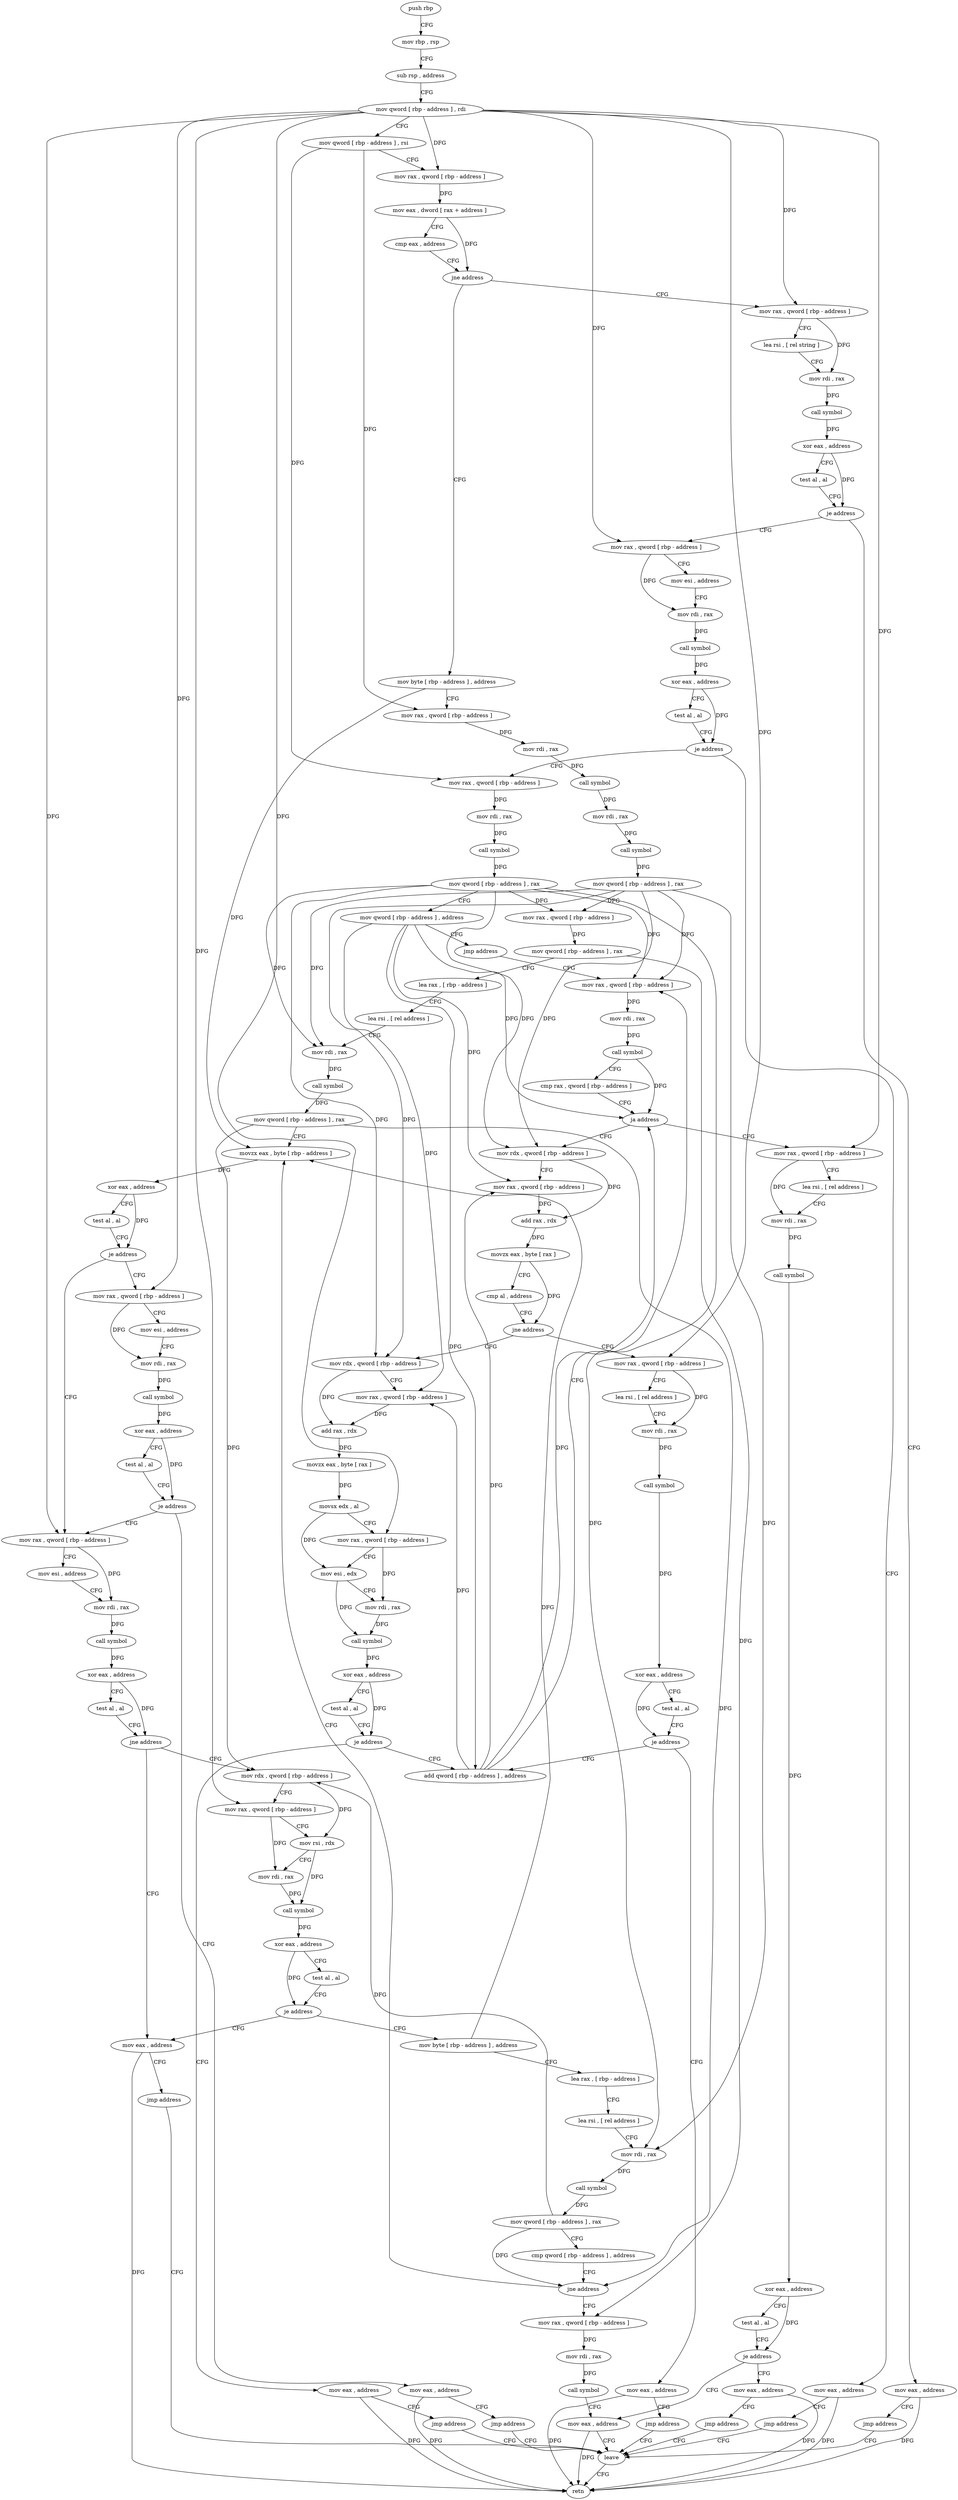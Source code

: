 digraph "func" {
"121301" [label = "push rbp" ]
"121302" [label = "mov rbp , rsp" ]
"121305" [label = "sub rsp , address" ]
"121309" [label = "mov qword [ rbp - address ] , rdi" ]
"121313" [label = "mov qword [ rbp - address ] , rsi" ]
"121317" [label = "mov rax , qword [ rbp - address ]" ]
"121321" [label = "mov eax , dword [ rax + address ]" ]
"121324" [label = "cmp eax , address" ]
"121327" [label = "jne address" ]
"121594" [label = "mov byte [ rbp - address ] , address" ]
"121333" [label = "mov rax , qword [ rbp - address ]" ]
"121598" [label = "mov rax , qword [ rbp - address ]" ]
"121602" [label = "mov rdi , rax" ]
"121605" [label = "call symbol" ]
"121610" [label = "mov rdi , rax" ]
"121613" [label = "call symbol" ]
"121618" [label = "mov qword [ rbp - address ] , rax" ]
"121622" [label = "mov rax , qword [ rbp - address ]" ]
"121626" [label = "mov qword [ rbp - address ] , rax" ]
"121630" [label = "lea rax , [ rbp - address ]" ]
"121634" [label = "lea rsi , [ rel address ]" ]
"121641" [label = "mov rdi , rax" ]
"121644" [label = "call symbol" ]
"121649" [label = "mov qword [ rbp - address ] , rax" ]
"121653" [label = "movzx eax , byte [ rbp - address ]" ]
"121337" [label = "lea rsi , [ rel string ]" ]
"121344" [label = "mov rdi , rax" ]
"121347" [label = "call symbol" ]
"121352" [label = "xor eax , address" ]
"121355" [label = "test al , al" ]
"121357" [label = "je address" ]
"121369" [label = "mov rax , qword [ rbp - address ]" ]
"121359" [label = "mov eax , address" ]
"121695" [label = "mov rax , qword [ rbp - address ]" ]
"121699" [label = "mov esi , address" ]
"121704" [label = "mov rdi , rax" ]
"121707" [label = "call symbol" ]
"121712" [label = "xor eax , address" ]
"121715" [label = "test al , al" ]
"121717" [label = "jne address" ]
"121745" [label = "mov eax , address" ]
"121719" [label = "mov rdx , qword [ rbp - address ]" ]
"121664" [label = "mov rax , qword [ rbp - address ]" ]
"121668" [label = "mov esi , address" ]
"121673" [label = "mov rdi , rax" ]
"121676" [label = "call symbol" ]
"121681" [label = "xor eax , address" ]
"121684" [label = "test al , al" ]
"121686" [label = "je address" ]
"121688" [label = "mov eax , address" ]
"121373" [label = "mov esi , address" ]
"121378" [label = "mov rdi , rax" ]
"121381" [label = "call symbol" ]
"121386" [label = "xor eax , address" ]
"121389" [label = "test al , al" ]
"121391" [label = "je address" ]
"121403" [label = "mov rax , qword [ rbp - address ]" ]
"121393" [label = "mov eax , address" ]
"121364" [label = "jmp address" ]
"121807" [label = "leave" ]
"121750" [label = "jmp address" ]
"121723" [label = "mov rax , qword [ rbp - address ]" ]
"121727" [label = "mov rsi , rdx" ]
"121730" [label = "mov rdi , rax" ]
"121733" [label = "call symbol" ]
"121738" [label = "xor eax , address" ]
"121741" [label = "test al , al" ]
"121743" [label = "je address" ]
"121752" [label = "mov byte [ rbp - address ] , address" ]
"121693" [label = "jmp address" ]
"121407" [label = "mov rdi , rax" ]
"121410" [label = "call symbol" ]
"121415" [label = "mov qword [ rbp - address ] , rax" ]
"121419" [label = "mov qword [ rbp - address ] , address" ]
"121427" [label = "jmp address" ]
"121536" [label = "mov rax , qword [ rbp - address ]" ]
"121398" [label = "jmp address" ]
"121808" [label = "retn" ]
"121756" [label = "lea rax , [ rbp - address ]" ]
"121760" [label = "lea rsi , [ rel address ]" ]
"121767" [label = "mov rdi , rax" ]
"121770" [label = "call symbol" ]
"121775" [label = "mov qword [ rbp - address ] , rax" ]
"121779" [label = "cmp qword [ rbp - address ] , address" ]
"121784" [label = "jne address" ]
"121790" [label = "mov rax , qword [ rbp - address ]" ]
"121540" [label = "mov rdi , rax" ]
"121543" [label = "call symbol" ]
"121548" [label = "cmp rax , qword [ rbp - address ]" ]
"121552" [label = "ja address" ]
"121429" [label = "mov rdx , qword [ rbp - address ]" ]
"121554" [label = "mov rax , qword [ rbp - address ]" ]
"121657" [label = "xor eax , address" ]
"121660" [label = "test al , al" ]
"121662" [label = "je address" ]
"121794" [label = "mov rdi , rax" ]
"121797" [label = "call symbol" ]
"121802" [label = "mov eax , address" ]
"121433" [label = "mov rax , qword [ rbp - address ]" ]
"121437" [label = "add rax , rdx" ]
"121440" [label = "movzx eax , byte [ rax ]" ]
"121443" [label = "cmp al , address" ]
"121445" [label = "jne address" ]
"121483" [label = "mov rdx , qword [ rbp - address ]" ]
"121447" [label = "mov rax , qword [ rbp - address ]" ]
"121558" [label = "lea rsi , [ rel address ]" ]
"121565" [label = "mov rdi , rax" ]
"121568" [label = "call symbol" ]
"121573" [label = "xor eax , address" ]
"121576" [label = "test al , al" ]
"121578" [label = "je address" ]
"121584" [label = "mov eax , address" ]
"121487" [label = "mov rax , qword [ rbp - address ]" ]
"121491" [label = "add rax , rdx" ]
"121494" [label = "movzx eax , byte [ rax ]" ]
"121497" [label = "movsx edx , al" ]
"121500" [label = "mov rax , qword [ rbp - address ]" ]
"121504" [label = "mov esi , edx" ]
"121506" [label = "mov rdi , rax" ]
"121509" [label = "call symbol" ]
"121514" [label = "xor eax , address" ]
"121517" [label = "test al , al" ]
"121519" [label = "je address" ]
"121531" [label = "add qword [ rbp - address ] , address" ]
"121521" [label = "mov eax , address" ]
"121451" [label = "lea rsi , [ rel address ]" ]
"121458" [label = "mov rdi , rax" ]
"121461" [label = "call symbol" ]
"121466" [label = "xor eax , address" ]
"121469" [label = "test al , al" ]
"121471" [label = "je address" ]
"121473" [label = "mov eax , address" ]
"121589" [label = "jmp address" ]
"121526" [label = "jmp address" ]
"121478" [label = "jmp address" ]
"121301" -> "121302" [ label = "CFG" ]
"121302" -> "121305" [ label = "CFG" ]
"121305" -> "121309" [ label = "CFG" ]
"121309" -> "121313" [ label = "CFG" ]
"121309" -> "121317" [ label = "DFG" ]
"121309" -> "121333" [ label = "DFG" ]
"121309" -> "121369" [ label = "DFG" ]
"121309" -> "121695" [ label = "DFG" ]
"121309" -> "121664" [ label = "DFG" ]
"121309" -> "121723" [ label = "DFG" ]
"121309" -> "121554" [ label = "DFG" ]
"121309" -> "121500" [ label = "DFG" ]
"121309" -> "121447" [ label = "DFG" ]
"121313" -> "121317" [ label = "CFG" ]
"121313" -> "121598" [ label = "DFG" ]
"121313" -> "121403" [ label = "DFG" ]
"121317" -> "121321" [ label = "DFG" ]
"121321" -> "121324" [ label = "CFG" ]
"121321" -> "121327" [ label = "DFG" ]
"121324" -> "121327" [ label = "CFG" ]
"121327" -> "121594" [ label = "CFG" ]
"121327" -> "121333" [ label = "CFG" ]
"121594" -> "121598" [ label = "CFG" ]
"121594" -> "121653" [ label = "DFG" ]
"121333" -> "121337" [ label = "CFG" ]
"121333" -> "121344" [ label = "DFG" ]
"121598" -> "121602" [ label = "DFG" ]
"121602" -> "121605" [ label = "DFG" ]
"121605" -> "121610" [ label = "DFG" ]
"121610" -> "121613" [ label = "DFG" ]
"121613" -> "121618" [ label = "DFG" ]
"121618" -> "121622" [ label = "DFG" ]
"121618" -> "121536" [ label = "DFG" ]
"121618" -> "121429" [ label = "DFG" ]
"121618" -> "121483" [ label = "DFG" ]
"121618" -> "121641" [ label = "DFG" ]
"121618" -> "121767" [ label = "DFG" ]
"121622" -> "121626" [ label = "DFG" ]
"121626" -> "121630" [ label = "CFG" ]
"121626" -> "121790" [ label = "DFG" ]
"121630" -> "121634" [ label = "CFG" ]
"121634" -> "121641" [ label = "CFG" ]
"121641" -> "121644" [ label = "DFG" ]
"121644" -> "121649" [ label = "DFG" ]
"121649" -> "121653" [ label = "CFG" ]
"121649" -> "121719" [ label = "DFG" ]
"121649" -> "121784" [ label = "DFG" ]
"121653" -> "121657" [ label = "DFG" ]
"121337" -> "121344" [ label = "CFG" ]
"121344" -> "121347" [ label = "DFG" ]
"121347" -> "121352" [ label = "DFG" ]
"121352" -> "121355" [ label = "CFG" ]
"121352" -> "121357" [ label = "DFG" ]
"121355" -> "121357" [ label = "CFG" ]
"121357" -> "121369" [ label = "CFG" ]
"121357" -> "121359" [ label = "CFG" ]
"121369" -> "121373" [ label = "CFG" ]
"121369" -> "121378" [ label = "DFG" ]
"121359" -> "121364" [ label = "CFG" ]
"121359" -> "121808" [ label = "DFG" ]
"121695" -> "121699" [ label = "CFG" ]
"121695" -> "121704" [ label = "DFG" ]
"121699" -> "121704" [ label = "CFG" ]
"121704" -> "121707" [ label = "DFG" ]
"121707" -> "121712" [ label = "DFG" ]
"121712" -> "121715" [ label = "CFG" ]
"121712" -> "121717" [ label = "DFG" ]
"121715" -> "121717" [ label = "CFG" ]
"121717" -> "121745" [ label = "CFG" ]
"121717" -> "121719" [ label = "CFG" ]
"121745" -> "121750" [ label = "CFG" ]
"121745" -> "121808" [ label = "DFG" ]
"121719" -> "121723" [ label = "CFG" ]
"121719" -> "121727" [ label = "DFG" ]
"121664" -> "121668" [ label = "CFG" ]
"121664" -> "121673" [ label = "DFG" ]
"121668" -> "121673" [ label = "CFG" ]
"121673" -> "121676" [ label = "DFG" ]
"121676" -> "121681" [ label = "DFG" ]
"121681" -> "121684" [ label = "CFG" ]
"121681" -> "121686" [ label = "DFG" ]
"121684" -> "121686" [ label = "CFG" ]
"121686" -> "121695" [ label = "CFG" ]
"121686" -> "121688" [ label = "CFG" ]
"121688" -> "121693" [ label = "CFG" ]
"121688" -> "121808" [ label = "DFG" ]
"121373" -> "121378" [ label = "CFG" ]
"121378" -> "121381" [ label = "DFG" ]
"121381" -> "121386" [ label = "DFG" ]
"121386" -> "121389" [ label = "CFG" ]
"121386" -> "121391" [ label = "DFG" ]
"121389" -> "121391" [ label = "CFG" ]
"121391" -> "121403" [ label = "CFG" ]
"121391" -> "121393" [ label = "CFG" ]
"121403" -> "121407" [ label = "DFG" ]
"121393" -> "121398" [ label = "CFG" ]
"121393" -> "121808" [ label = "DFG" ]
"121364" -> "121807" [ label = "CFG" ]
"121807" -> "121808" [ label = "CFG" ]
"121750" -> "121807" [ label = "CFG" ]
"121723" -> "121727" [ label = "CFG" ]
"121723" -> "121730" [ label = "DFG" ]
"121727" -> "121730" [ label = "CFG" ]
"121727" -> "121733" [ label = "DFG" ]
"121730" -> "121733" [ label = "DFG" ]
"121733" -> "121738" [ label = "DFG" ]
"121738" -> "121741" [ label = "CFG" ]
"121738" -> "121743" [ label = "DFG" ]
"121741" -> "121743" [ label = "CFG" ]
"121743" -> "121752" [ label = "CFG" ]
"121743" -> "121745" [ label = "CFG" ]
"121752" -> "121756" [ label = "CFG" ]
"121752" -> "121653" [ label = "DFG" ]
"121693" -> "121807" [ label = "CFG" ]
"121407" -> "121410" [ label = "DFG" ]
"121410" -> "121415" [ label = "DFG" ]
"121415" -> "121419" [ label = "CFG" ]
"121415" -> "121622" [ label = "DFG" ]
"121415" -> "121641" [ label = "DFG" ]
"121415" -> "121536" [ label = "DFG" ]
"121415" -> "121429" [ label = "DFG" ]
"121415" -> "121483" [ label = "DFG" ]
"121415" -> "121767" [ label = "DFG" ]
"121419" -> "121427" [ label = "CFG" ]
"121419" -> "121552" [ label = "DFG" ]
"121419" -> "121433" [ label = "DFG" ]
"121419" -> "121487" [ label = "DFG" ]
"121419" -> "121531" [ label = "DFG" ]
"121427" -> "121536" [ label = "CFG" ]
"121536" -> "121540" [ label = "DFG" ]
"121398" -> "121807" [ label = "CFG" ]
"121756" -> "121760" [ label = "CFG" ]
"121760" -> "121767" [ label = "CFG" ]
"121767" -> "121770" [ label = "DFG" ]
"121770" -> "121775" [ label = "DFG" ]
"121775" -> "121779" [ label = "CFG" ]
"121775" -> "121719" [ label = "DFG" ]
"121775" -> "121784" [ label = "DFG" ]
"121779" -> "121784" [ label = "CFG" ]
"121784" -> "121653" [ label = "CFG" ]
"121784" -> "121790" [ label = "CFG" ]
"121790" -> "121794" [ label = "DFG" ]
"121540" -> "121543" [ label = "DFG" ]
"121543" -> "121548" [ label = "CFG" ]
"121543" -> "121552" [ label = "DFG" ]
"121548" -> "121552" [ label = "CFG" ]
"121552" -> "121429" [ label = "CFG" ]
"121552" -> "121554" [ label = "CFG" ]
"121429" -> "121433" [ label = "CFG" ]
"121429" -> "121437" [ label = "DFG" ]
"121554" -> "121558" [ label = "CFG" ]
"121554" -> "121565" [ label = "DFG" ]
"121657" -> "121660" [ label = "CFG" ]
"121657" -> "121662" [ label = "DFG" ]
"121660" -> "121662" [ label = "CFG" ]
"121662" -> "121695" [ label = "CFG" ]
"121662" -> "121664" [ label = "CFG" ]
"121794" -> "121797" [ label = "DFG" ]
"121797" -> "121802" [ label = "CFG" ]
"121802" -> "121807" [ label = "CFG" ]
"121802" -> "121808" [ label = "DFG" ]
"121433" -> "121437" [ label = "DFG" ]
"121437" -> "121440" [ label = "DFG" ]
"121440" -> "121443" [ label = "CFG" ]
"121440" -> "121445" [ label = "DFG" ]
"121443" -> "121445" [ label = "CFG" ]
"121445" -> "121483" [ label = "CFG" ]
"121445" -> "121447" [ label = "CFG" ]
"121483" -> "121487" [ label = "CFG" ]
"121483" -> "121491" [ label = "DFG" ]
"121447" -> "121451" [ label = "CFG" ]
"121447" -> "121458" [ label = "DFG" ]
"121558" -> "121565" [ label = "CFG" ]
"121565" -> "121568" [ label = "DFG" ]
"121568" -> "121573" [ label = "DFG" ]
"121573" -> "121576" [ label = "CFG" ]
"121573" -> "121578" [ label = "DFG" ]
"121576" -> "121578" [ label = "CFG" ]
"121578" -> "121802" [ label = "CFG" ]
"121578" -> "121584" [ label = "CFG" ]
"121584" -> "121589" [ label = "CFG" ]
"121584" -> "121808" [ label = "DFG" ]
"121487" -> "121491" [ label = "DFG" ]
"121491" -> "121494" [ label = "DFG" ]
"121494" -> "121497" [ label = "DFG" ]
"121497" -> "121500" [ label = "CFG" ]
"121497" -> "121504" [ label = "DFG" ]
"121500" -> "121504" [ label = "CFG" ]
"121500" -> "121506" [ label = "DFG" ]
"121504" -> "121506" [ label = "CFG" ]
"121504" -> "121509" [ label = "DFG" ]
"121506" -> "121509" [ label = "DFG" ]
"121509" -> "121514" [ label = "DFG" ]
"121514" -> "121517" [ label = "CFG" ]
"121514" -> "121519" [ label = "DFG" ]
"121517" -> "121519" [ label = "CFG" ]
"121519" -> "121531" [ label = "CFG" ]
"121519" -> "121521" [ label = "CFG" ]
"121531" -> "121536" [ label = "CFG" ]
"121531" -> "121552" [ label = "DFG" ]
"121531" -> "121433" [ label = "DFG" ]
"121531" -> "121487" [ label = "DFG" ]
"121521" -> "121526" [ label = "CFG" ]
"121521" -> "121808" [ label = "DFG" ]
"121451" -> "121458" [ label = "CFG" ]
"121458" -> "121461" [ label = "DFG" ]
"121461" -> "121466" [ label = "DFG" ]
"121466" -> "121469" [ label = "CFG" ]
"121466" -> "121471" [ label = "DFG" ]
"121469" -> "121471" [ label = "CFG" ]
"121471" -> "121531" [ label = "CFG" ]
"121471" -> "121473" [ label = "CFG" ]
"121473" -> "121478" [ label = "CFG" ]
"121473" -> "121808" [ label = "DFG" ]
"121589" -> "121807" [ label = "CFG" ]
"121526" -> "121807" [ label = "CFG" ]
"121478" -> "121807" [ label = "CFG" ]
}
